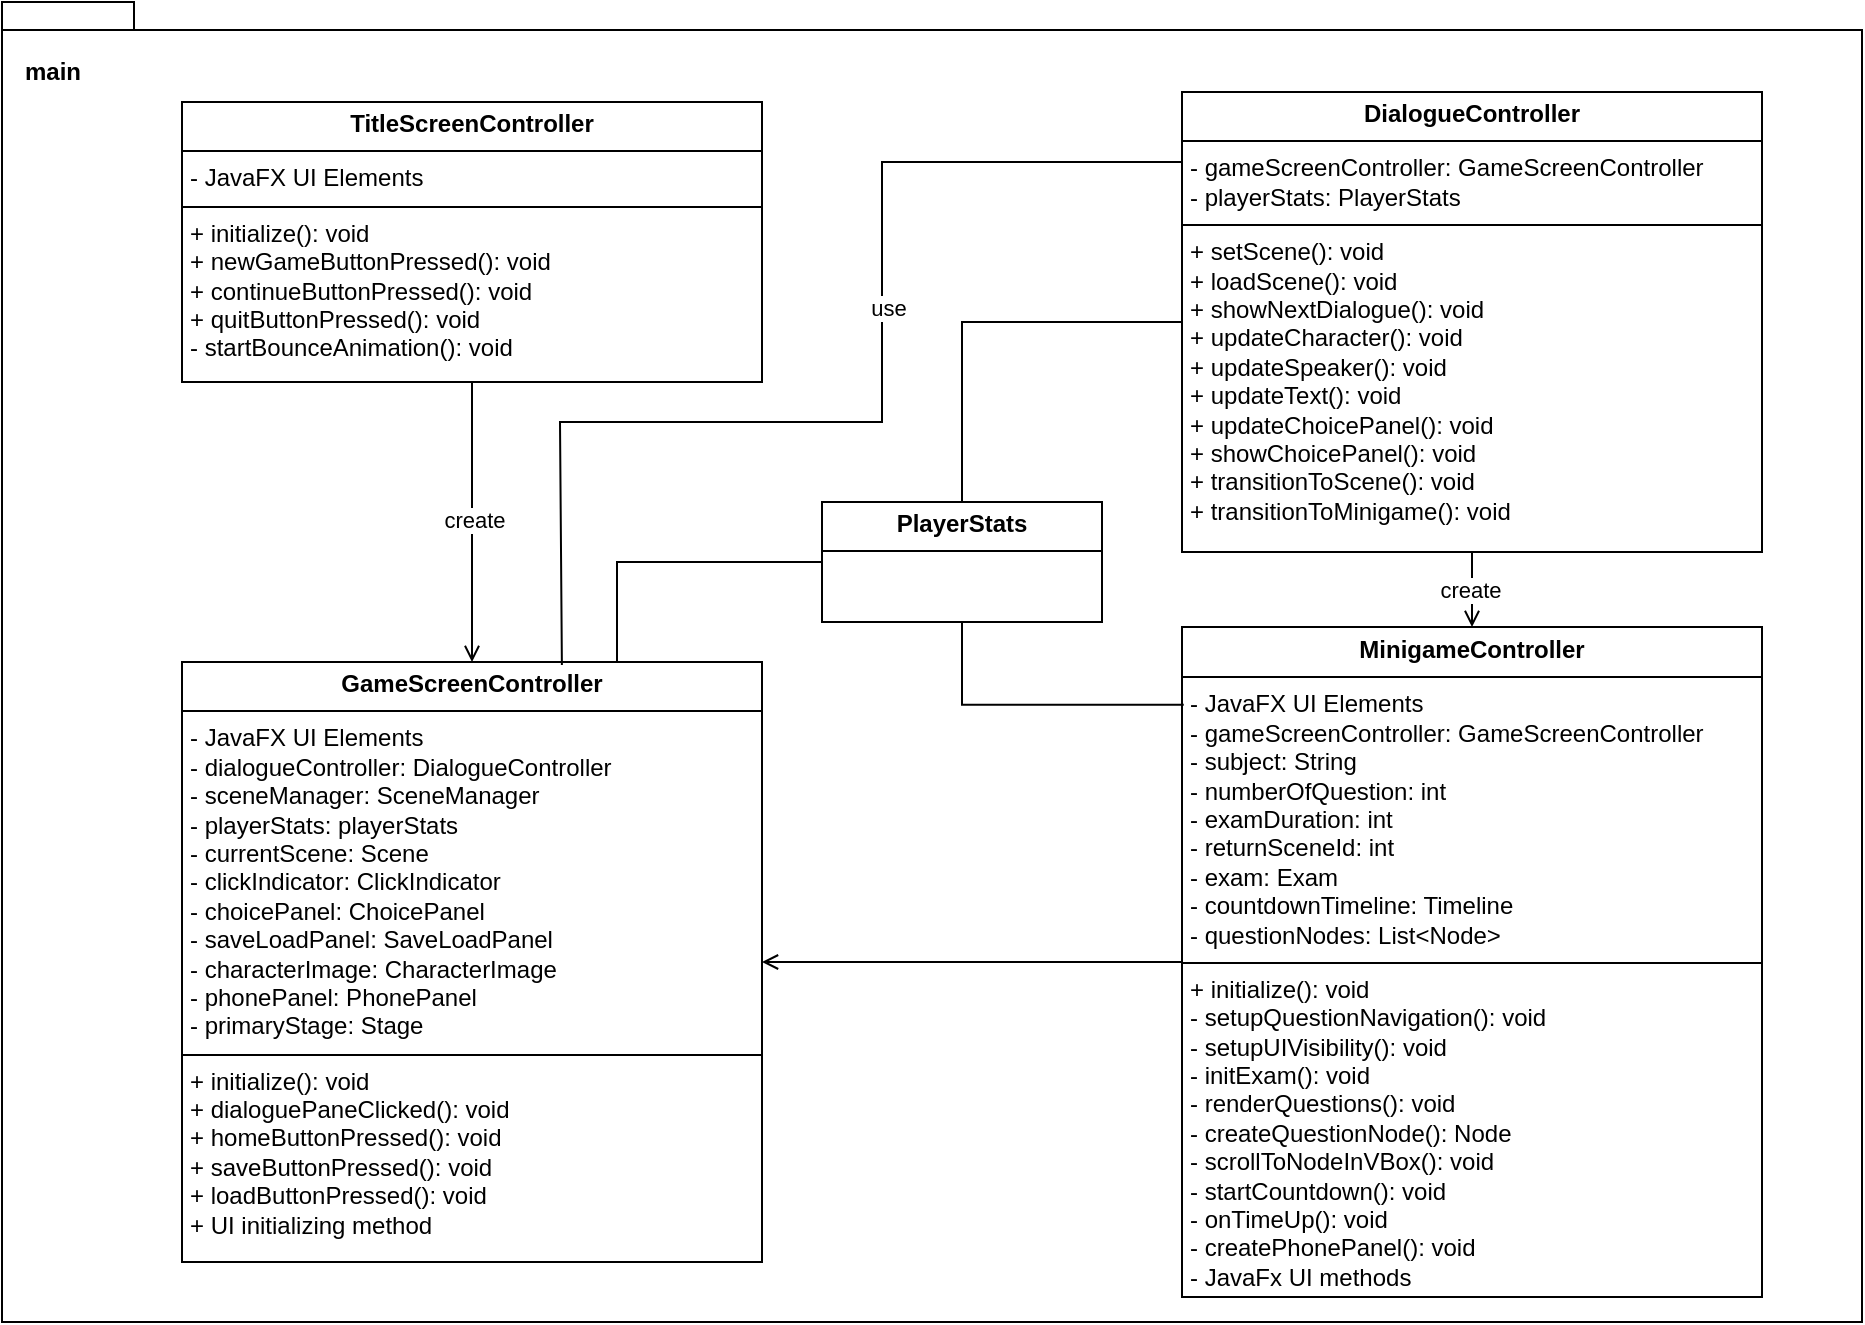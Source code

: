 <mxfile version="27.1.5">
  <diagram name="Page-1" id="SqGCTpaOQzMtZz4SnV6E">
    <mxGraphModel dx="830" dy="443" grid="1" gridSize="10" guides="1" tooltips="1" connect="1" arrows="1" fold="1" page="1" pageScale="1" pageWidth="827" pageHeight="1169" math="0" shadow="0">
      <root>
        <mxCell id="0" />
        <mxCell id="1" parent="0" />
        <mxCell id="EHqXg8fL_dyRlc8cgFJ2-37" value="" style="shape=folder;fontStyle=1;spacingTop=10;tabWidth=40;tabHeight=14;tabPosition=left;html=1;whiteSpace=wrap;" vertex="1" parent="1">
          <mxGeometry x="110" y="50" width="930" height="660" as="geometry" />
        </mxCell>
        <mxCell id="EHqXg8fL_dyRlc8cgFJ2-39" value="&lt;p style=&quot;margin:0px;margin-top:4px;text-align:center;&quot;&gt;&lt;b&gt;TitleScreenController&lt;/b&gt;&lt;/p&gt;&lt;hr size=&quot;1&quot; style=&quot;border-style:solid;&quot;&gt;&lt;p style=&quot;margin:0px;margin-left:4px;&quot;&gt;- JavaFX UI Elements&lt;/p&gt;&lt;hr size=&quot;1&quot; style=&quot;border-style:solid;&quot;&gt;&lt;p style=&quot;margin:0px;margin-left:4px;&quot;&gt;+ initialize(): void&lt;/p&gt;&lt;p style=&quot;margin:0px;margin-left:4px;&quot;&gt;+ newGameButtonPressed(): void&lt;/p&gt;&lt;p style=&quot;margin:0px;margin-left:4px;&quot;&gt;+ continueButtonPressed(): void&lt;/p&gt;&lt;p style=&quot;margin:0px;margin-left:4px;&quot;&gt;+ quitButtonPressed(): void&lt;/p&gt;&lt;p style=&quot;margin:0px;margin-left:4px;&quot;&gt;- startBounceAnimation(): void&lt;/p&gt;" style="verticalAlign=top;align=left;overflow=fill;html=1;whiteSpace=wrap;" vertex="1" parent="1">
          <mxGeometry x="200" y="100" width="290" height="140" as="geometry" />
        </mxCell>
        <mxCell id="EHqXg8fL_dyRlc8cgFJ2-40" value="&lt;p style=&quot;margin:0px;margin-top:4px;text-align:center;&quot;&gt;&lt;b&gt;GameScreenController&lt;/b&gt;&lt;/p&gt;&lt;hr size=&quot;1&quot; style=&quot;border-style:solid;&quot;&gt;&lt;p style=&quot;margin:0px;margin-left:4px;&quot;&gt;- JavaFX UI Elements&lt;/p&gt;&lt;p style=&quot;margin:0px;margin-left:4px;&quot;&gt;- dialogueController: DialogueController&lt;/p&gt;&lt;p style=&quot;margin:0px;margin-left:4px;&quot;&gt;- sceneManager: SceneManager&lt;/p&gt;&lt;p style=&quot;margin:0px;margin-left:4px;&quot;&gt;- playerStats: playerStats&lt;/p&gt;&lt;p style=&quot;margin:0px;margin-left:4px;&quot;&gt;- currentScene: Scene&lt;/p&gt;&lt;p style=&quot;margin:0px;margin-left:4px;&quot;&gt;- clickIndicator: ClickIndicator&lt;/p&gt;&lt;p style=&quot;margin:0px;margin-left:4px;&quot;&gt;- choicePanel: ChoicePanel&lt;/p&gt;&lt;p style=&quot;margin:0px;margin-left:4px;&quot;&gt;- saveLoadPanel: SaveLoadPanel&lt;/p&gt;&lt;p style=&quot;margin:0px;margin-left:4px;&quot;&gt;- characterImage: CharacterImage&lt;/p&gt;&lt;p style=&quot;margin:0px;margin-left:4px;&quot;&gt;- phonePanel: PhonePanel&lt;/p&gt;&lt;p style=&quot;margin:0px;margin-left:4px;&quot;&gt;- primaryStage: Stage&lt;/p&gt;&lt;hr size=&quot;1&quot; style=&quot;border-style:solid;&quot;&gt;&lt;p style=&quot;margin:0px;margin-left:4px;&quot;&gt;+ initialize(): void&lt;/p&gt;&lt;p style=&quot;margin:0px;margin-left:4px;&quot;&gt;+&amp;nbsp;dialoguePaneClicked(): void&lt;/p&gt;&lt;p style=&quot;margin:0px;margin-left:4px;&quot;&gt;+ homeButtonPressed(): void&lt;/p&gt;&lt;p style=&quot;margin:0px;margin-left:4px;&quot;&gt;+ saveButtonPressed(): void&lt;/p&gt;&lt;p style=&quot;margin:0px;margin-left:4px;&quot;&gt;+ loadButtonPressed(): void&lt;/p&gt;&lt;p style=&quot;margin:0px;margin-left:4px;&quot;&gt;+ UI initializing method&lt;/p&gt;" style="verticalAlign=top;align=left;overflow=fill;html=1;whiteSpace=wrap;" vertex="1" parent="1">
          <mxGeometry x="200" y="380" width="290" height="300" as="geometry" />
        </mxCell>
        <mxCell id="EHqXg8fL_dyRlc8cgFJ2-41" value="&lt;p style=&quot;margin:0px;margin-top:4px;text-align:center;&quot;&gt;&lt;b&gt;DialogueController&lt;/b&gt;&lt;/p&gt;&lt;hr size=&quot;1&quot; style=&quot;border-style:solid;&quot;&gt;&lt;p style=&quot;margin:0px;margin-left:4px;&quot;&gt;- gameScreenController: GameScreenController&lt;/p&gt;&lt;p style=&quot;margin:0px;margin-left:4px;&quot;&gt;- playerStats: PlayerStats&lt;/p&gt;&lt;hr size=&quot;1&quot; style=&quot;border-style:solid;&quot;&gt;&lt;p style=&quot;margin:0px;margin-left:4px;&quot;&gt;&lt;span style=&quot;background-color: transparent;&quot;&gt;+&amp;nbsp;&lt;/span&gt;&lt;span style=&quot;background-color: transparent;&quot;&gt;setScene(): void&lt;/span&gt;&lt;/p&gt;&lt;p style=&quot;margin:0px;margin-left:4px;&quot;&gt;+&amp;nbsp;&lt;span style=&quot;background-color: transparent;&quot;&gt;loadScene(): void&lt;/span&gt;&lt;/p&gt;&lt;p style=&quot;margin:0px;margin-left:4px;&quot;&gt;+&amp;nbsp;&lt;span style=&quot;background-color: transparent;&quot;&gt;showNextDialogue(): void&lt;/span&gt;&lt;/p&gt;&lt;p style=&quot;margin:0px;margin-left:4px;&quot;&gt;+ u&lt;span style=&quot;background-color: transparent;&quot;&gt;pdateCharacter(): void&lt;/span&gt;&lt;/p&gt;&lt;p style=&quot;margin:0px;margin-left:4px;&quot;&gt;+&amp;nbsp;&lt;span style=&quot;background-color: transparent;&quot;&gt;updateSpeaker(): void&lt;/span&gt;&lt;/p&gt;&lt;p style=&quot;margin:0px;margin-left:4px;&quot;&gt;+&amp;nbsp;&lt;span style=&quot;background-color: transparent;&quot;&gt;updateText(): void&lt;/span&gt;&lt;/p&gt;&lt;p style=&quot;margin:0px;margin-left:4px;&quot;&gt;+&amp;nbsp;&lt;span style=&quot;background-color: transparent;&quot;&gt;updateChoicePanel(): void&lt;/span&gt;&lt;/p&gt;&lt;p style=&quot;margin:0px;margin-left:4px;&quot;&gt;+&amp;nbsp;&lt;span style=&quot;background-color: transparent;&quot;&gt;showChoicePanel(): void&lt;/span&gt;&lt;/p&gt;&lt;p style=&quot;margin:0px;margin-left:4px;&quot;&gt;+&amp;nbsp;&lt;span style=&quot;background-color: transparent;&quot;&gt;transitionToScene(): void&lt;/span&gt;&lt;/p&gt;&lt;p style=&quot;margin:0px;margin-left:4px;&quot;&gt;+&amp;nbsp;&lt;span style=&quot;background-color: transparent;&quot;&gt;transitionToMinigame(): void&lt;/span&gt;&lt;br&gt;&lt;/p&gt;" style="verticalAlign=top;align=left;overflow=fill;html=1;whiteSpace=wrap;" vertex="1" parent="1">
          <mxGeometry x="700" y="95" width="290" height="230" as="geometry" />
        </mxCell>
        <mxCell id="EHqXg8fL_dyRlc8cgFJ2-43" value="&lt;p style=&quot;margin:0px;margin-top:4px;text-align:center;&quot;&gt;&lt;b&gt;MinigameController&lt;/b&gt;&lt;/p&gt;&lt;hr size=&quot;1&quot; style=&quot;border-style:solid;&quot;&gt;&lt;p style=&quot;margin:0px;margin-left:4px;&quot;&gt;- JavaFX UI Elements&lt;/p&gt;&lt;p style=&quot;margin:0px;margin-left:4px;&quot;&gt;- gameScreenController: GameScreenController&lt;br&gt;&lt;/p&gt;&lt;p style=&quot;margin:0px;margin-left:4px;&quot;&gt;- subject: String&lt;/p&gt;&lt;p style=&quot;margin:0px;margin-left:4px;&quot;&gt;- numberOfQuestion: int&lt;/p&gt;&lt;p style=&quot;margin:0px;margin-left:4px;&quot;&gt;- examDuration: int&lt;/p&gt;&lt;p style=&quot;margin:0px;margin-left:4px;&quot;&gt;- returnSceneId: int&lt;/p&gt;&lt;p style=&quot;margin:0px;margin-left:4px;&quot;&gt;- exam: Exam&lt;/p&gt;&lt;p style=&quot;margin:0px;margin-left:4px;&quot;&gt;- countdownTimeline: Timeline&lt;/p&gt;&lt;p style=&quot;margin:0px;margin-left:4px;&quot;&gt;- questionNodes: List&amp;lt;Node&amp;gt;&lt;/p&gt;&lt;hr size=&quot;1&quot; style=&quot;border-style:solid;&quot;&gt;&lt;p style=&quot;margin:0px;margin-left:4px;&quot;&gt;+ initialize(): void&lt;/p&gt;&lt;p style=&quot;margin:0px;margin-left:4px;&quot;&gt;- setupQuestionNavigation(): void&lt;/p&gt;&lt;p style=&quot;margin:0px;margin-left:4px;&quot;&gt;- setupUIVisibility(): void&lt;/p&gt;&lt;p style=&quot;margin:0px;margin-left:4px;&quot;&gt;- initExam(): void&lt;/p&gt;&lt;p style=&quot;margin:0px;margin-left:4px;&quot;&gt;- renderQuestions(): void&amp;nbsp;&lt;/p&gt;&lt;p style=&quot;margin:0px;margin-left:4px;&quot;&gt;- createQuestionNode(): Node&lt;/p&gt;&lt;p style=&quot;margin:0px;margin-left:4px;&quot;&gt;- scrollToNodeInVBox(): void&lt;/p&gt;&lt;p style=&quot;margin:0px;margin-left:4px;&quot;&gt;- startCountdown(): void&lt;/p&gt;&lt;p style=&quot;margin:0px;margin-left:4px;&quot;&gt;- onTimeUp(): void&lt;/p&gt;&lt;p style=&quot;margin:0px;margin-left:4px;&quot;&gt;- createPhonePanel(): void&lt;/p&gt;&lt;p style=&quot;margin:0px;margin-left:4px;&quot;&gt;- JavaFx UI methods&lt;/p&gt;" style="verticalAlign=top;align=left;overflow=fill;html=1;whiteSpace=wrap;" vertex="1" parent="1">
          <mxGeometry x="700" y="362.5" width="290" height="335" as="geometry" />
        </mxCell>
        <mxCell id="EHqXg8fL_dyRlc8cgFJ2-44" value="&lt;b&gt;main&lt;/b&gt;" style="text;html=1;align=center;verticalAlign=middle;resizable=0;points=[];autosize=1;strokeColor=none;fillColor=none;" vertex="1" parent="1">
          <mxGeometry x="110" y="70" width="50" height="30" as="geometry" />
        </mxCell>
        <mxCell id="EHqXg8fL_dyRlc8cgFJ2-45" value="" style="endArrow=none;html=1;edgeStyle=orthogonalEdgeStyle;rounded=0;endFill=0;startFill=0;startArrow=open;" edge="1" parent="1" source="EHqXg8fL_dyRlc8cgFJ2-40" target="EHqXg8fL_dyRlc8cgFJ2-39">
          <mxGeometry relative="1" as="geometry">
            <mxPoint x="370" y="380" as="sourcePoint" />
            <mxPoint x="530" y="380" as="targetPoint" />
          </mxGeometry>
        </mxCell>
        <mxCell id="EHqXg8fL_dyRlc8cgFJ2-61" value="create" style="edgeLabel;html=1;align=center;verticalAlign=middle;resizable=0;points=[];" vertex="1" connectable="0" parent="EHqXg8fL_dyRlc8cgFJ2-45">
          <mxGeometry x="0.017" y="-1" relative="1" as="geometry">
            <mxPoint as="offset" />
          </mxGeometry>
        </mxCell>
        <mxCell id="EHqXg8fL_dyRlc8cgFJ2-48" value="&lt;p style=&quot;margin:0px;margin-top:4px;text-align:center;&quot;&gt;&lt;b&gt;PlayerStats&lt;/b&gt;&lt;/p&gt;&lt;hr size=&quot;1&quot; style=&quot;border-style:solid;&quot;&gt;&lt;div style=&quot;height:2px;&quot;&gt;&lt;/div&gt;" style="verticalAlign=top;align=left;overflow=fill;html=1;whiteSpace=wrap;" vertex="1" parent="1">
          <mxGeometry x="520" y="300" width="140" height="60" as="geometry" />
        </mxCell>
        <mxCell id="EHqXg8fL_dyRlc8cgFJ2-49" value="" style="endArrow=none;html=1;edgeStyle=orthogonalEdgeStyle;rounded=0;startArrow=open;startFill=0;" edge="1" parent="1" source="EHqXg8fL_dyRlc8cgFJ2-43" target="EHqXg8fL_dyRlc8cgFJ2-41">
          <mxGeometry relative="1" as="geometry">
            <mxPoint x="355" y="390" as="sourcePoint" />
            <mxPoint x="355" y="290" as="targetPoint" />
          </mxGeometry>
        </mxCell>
        <mxCell id="EHqXg8fL_dyRlc8cgFJ2-60" value="create" style="edgeLabel;html=1;align=center;verticalAlign=middle;resizable=0;points=[];" vertex="1" connectable="0" parent="EHqXg8fL_dyRlc8cgFJ2-49">
          <mxGeometry x="-0.013" y="1" relative="1" as="geometry">
            <mxPoint as="offset" />
          </mxGeometry>
        </mxCell>
        <mxCell id="EHqXg8fL_dyRlc8cgFJ2-50" value="" style="endArrow=open;html=1;edgeStyle=orthogonalEdgeStyle;rounded=0;endFill=0;" edge="1" parent="1" source="EHqXg8fL_dyRlc8cgFJ2-43" target="EHqXg8fL_dyRlc8cgFJ2-40">
          <mxGeometry relative="1" as="geometry">
            <mxPoint x="855" y="373" as="sourcePoint" />
            <mxPoint x="855" y="335" as="targetPoint" />
          </mxGeometry>
        </mxCell>
        <mxCell id="EHqXg8fL_dyRlc8cgFJ2-52" value="" style="endArrow=none;html=1;edgeStyle=orthogonalEdgeStyle;rounded=0;exitX=0.003;exitY=0.116;exitDx=0;exitDy=0;exitPerimeter=0;" edge="1" parent="1" source="EHqXg8fL_dyRlc8cgFJ2-43" target="EHqXg8fL_dyRlc8cgFJ2-48">
          <mxGeometry relative="1" as="geometry">
            <mxPoint x="710" y="540" as="sourcePoint" />
            <mxPoint x="500" y="540" as="targetPoint" />
          </mxGeometry>
        </mxCell>
        <mxCell id="EHqXg8fL_dyRlc8cgFJ2-53" value="" style="endArrow=none;html=1;edgeStyle=orthogonalEdgeStyle;rounded=0;entryX=0.5;entryY=0;entryDx=0;entryDy=0;" edge="1" parent="1" source="EHqXg8fL_dyRlc8cgFJ2-41" target="EHqXg8fL_dyRlc8cgFJ2-48">
          <mxGeometry relative="1" as="geometry">
            <mxPoint x="711" y="221" as="sourcePoint" />
            <mxPoint x="600" y="180" as="targetPoint" />
          </mxGeometry>
        </mxCell>
        <mxCell id="EHqXg8fL_dyRlc8cgFJ2-54" value="" style="endArrow=none;html=1;edgeStyle=orthogonalEdgeStyle;rounded=0;exitX=0;exitY=0.5;exitDx=0;exitDy=0;entryX=0.75;entryY=0;entryDx=0;entryDy=0;" edge="1" parent="1" source="EHqXg8fL_dyRlc8cgFJ2-48" target="EHqXg8fL_dyRlc8cgFJ2-40">
          <mxGeometry relative="1" as="geometry">
            <mxPoint x="525" y="359.54" as="sourcePoint" />
            <mxPoint x="414" y="318.54" as="targetPoint" />
          </mxGeometry>
        </mxCell>
        <mxCell id="EHqXg8fL_dyRlc8cgFJ2-55" value="" style="endArrow=none;html=1;edgeStyle=orthogonalEdgeStyle;rounded=0;exitX=0.655;exitY=0.005;exitDx=0;exitDy=0;exitPerimeter=0;" edge="1" parent="1" source="EHqXg8fL_dyRlc8cgFJ2-40" target="EHqXg8fL_dyRlc8cgFJ2-41">
          <mxGeometry relative="1" as="geometry">
            <mxPoint x="389" y="360" as="sourcePoint" />
            <mxPoint x="720" y="130" as="targetPoint" />
            <Array as="points">
              <mxPoint x="389" y="382" />
              <mxPoint x="389" y="260" />
              <mxPoint x="550" y="260" />
              <mxPoint x="550" y="130" />
            </Array>
          </mxGeometry>
        </mxCell>
        <mxCell id="EHqXg8fL_dyRlc8cgFJ2-59" value="use" style="edgeLabel;html=1;align=center;verticalAlign=middle;resizable=0;points=[];" vertex="1" connectable="0" parent="EHqXg8fL_dyRlc8cgFJ2-55">
          <mxGeometry x="0.209" y="-3" relative="1" as="geometry">
            <mxPoint as="offset" />
          </mxGeometry>
        </mxCell>
      </root>
    </mxGraphModel>
  </diagram>
</mxfile>
